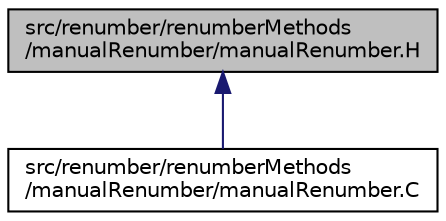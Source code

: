 digraph "src/renumber/renumberMethods/manualRenumber/manualRenumber.H"
{
  bgcolor="transparent";
  edge [fontname="Helvetica",fontsize="10",labelfontname="Helvetica",labelfontsize="10"];
  node [fontname="Helvetica",fontsize="10",shape=record];
  Node1 [label="src/renumber/renumberMethods\l/manualRenumber/manualRenumber.H",height=0.2,width=0.4,color="black", fillcolor="grey75", style="filled", fontcolor="black"];
  Node1 -> Node2 [dir="back",color="midnightblue",fontsize="10",style="solid",fontname="Helvetica"];
  Node2 [label="src/renumber/renumberMethods\l/manualRenumber/manualRenumber.C",height=0.2,width=0.4,color="black",URL="$a09748.html"];
}
